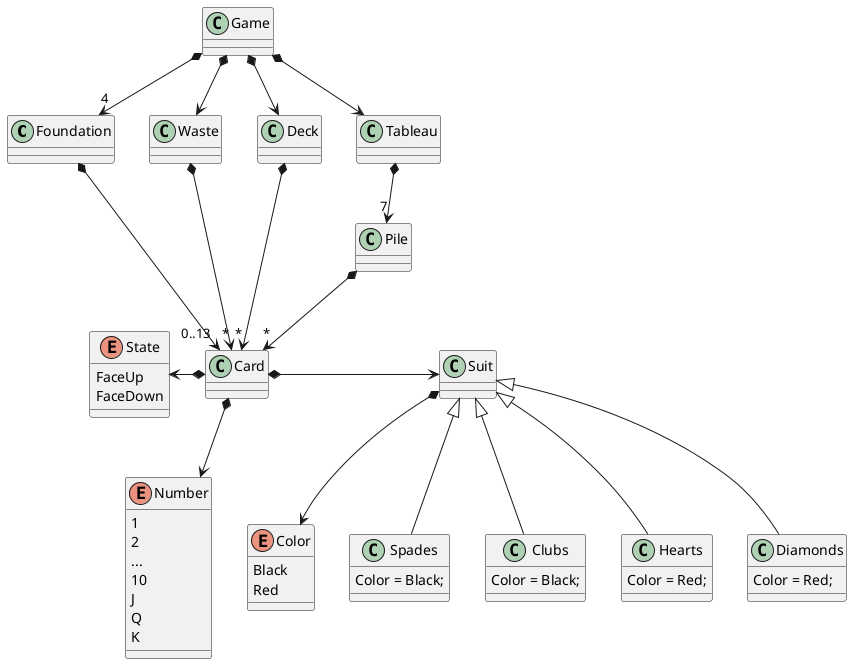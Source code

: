 @startuml Domain Model

together {
    class Foundation
    class Waste
    class Deck
    class Tableau
}

Game *--> Tableau
Game *--> "4" Foundation
Game *--> Deck
Game *--> Waste

Foundation *--> "0..13" Card
Tableau *--> "7" Pile
Pile *-->"*" Card
Deck *-->"*" Card
Waste *-->"*" Card

Card *--> Number
Card *-right-> Suit
Card *-left-> State

enum State {
    FaceUp
    FaceDown
}

enum Number{
    1
    2
    ...
    10
    J
    Q
    K
}

enum Color {
    Black
    Red   
}

Suit *--> Color

class Spades{
    Color = Black;
}

class Clubs{
    Color = Black;
}

class Hearts{
    Color = Red;
}

class Diamonds{
    Color = Red;
}

Suit <|-- Spades
Suit <|-- Hearts
Suit <|-- Diamonds
Suit <|-- Clubs

@enduml

